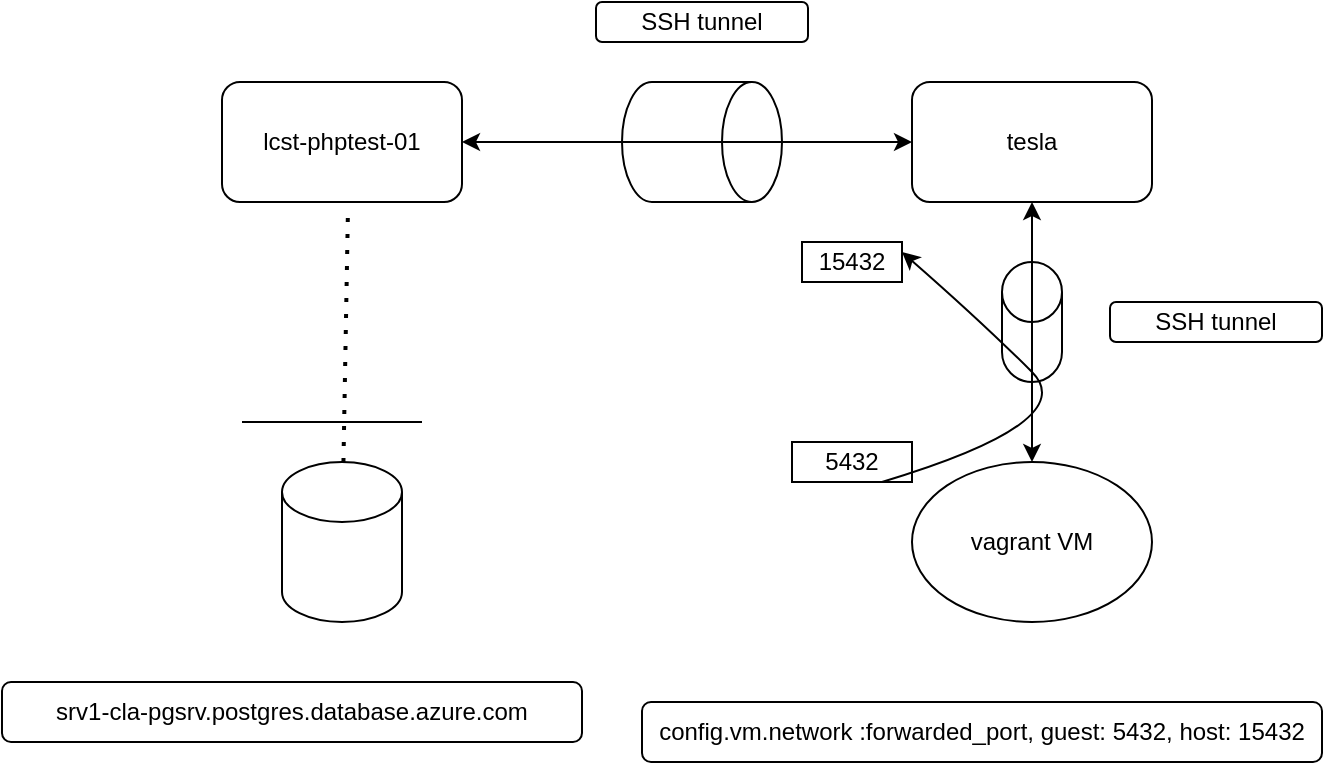 <mxfile version="13.9.7" type="github">
  <diagram id="ev5j7h65LCNtTHUr_suM" name="Page-1">
    <mxGraphModel dx="868" dy="430" grid="1" gridSize="10" guides="1" tooltips="1" connect="1" arrows="1" fold="1" page="1" pageScale="1" pageWidth="827" pageHeight="1169" math="0" shadow="0">
      <root>
        <mxCell id="0" />
        <mxCell id="1" parent="0" />
        <mxCell id="lJTx1EEEYlakHBWHTsgF-1" value="lcst-phptest-01" style="rounded=1;whiteSpace=wrap;html=1;" vertex="1" parent="1">
          <mxGeometry x="220" y="130" width="120" height="60" as="geometry" />
        </mxCell>
        <mxCell id="lJTx1EEEYlakHBWHTsgF-2" value="" style="shape=cylinder3;whiteSpace=wrap;html=1;boundedLbl=1;backgroundOutline=1;size=15;" vertex="1" parent="1">
          <mxGeometry x="250" y="320" width="60" height="80" as="geometry" />
        </mxCell>
        <mxCell id="lJTx1EEEYlakHBWHTsgF-3" value="srv1-cla-pgsrv.postgres.database.azure.com" style="rounded=1;whiteSpace=wrap;html=1;" vertex="1" parent="1">
          <mxGeometry x="110" y="430" width="290" height="30" as="geometry" />
        </mxCell>
        <mxCell id="lJTx1EEEYlakHBWHTsgF-4" value="" style="endArrow=none;dashed=1;html=1;dashPattern=1 3;strokeWidth=2;" edge="1" parent="1" source="lJTx1EEEYlakHBWHTsgF-2">
          <mxGeometry width="50" height="50" relative="1" as="geometry">
            <mxPoint x="410" y="280" as="sourcePoint" />
            <mxPoint x="283" y="193" as="targetPoint" />
          </mxGeometry>
        </mxCell>
        <mxCell id="lJTx1EEEYlakHBWHTsgF-6" value="" style="endArrow=none;html=1;" edge="1" parent="1">
          <mxGeometry width="50" height="50" relative="1" as="geometry">
            <mxPoint x="230" y="300" as="sourcePoint" />
            <mxPoint x="320" y="300" as="targetPoint" />
          </mxGeometry>
        </mxCell>
        <mxCell id="lJTx1EEEYlakHBWHTsgF-7" value="tesla" style="rounded=1;whiteSpace=wrap;html=1;" vertex="1" parent="1">
          <mxGeometry x="565" y="130" width="120" height="60" as="geometry" />
        </mxCell>
        <mxCell id="lJTx1EEEYlakHBWHTsgF-10" value="SSH tunnel" style="rounded=1;whiteSpace=wrap;html=1;" vertex="1" parent="1">
          <mxGeometry x="407" y="90" width="106" height="20" as="geometry" />
        </mxCell>
        <mxCell id="lJTx1EEEYlakHBWHTsgF-11" value="vagrant VM" style="ellipse;whiteSpace=wrap;html=1;" vertex="1" parent="1">
          <mxGeometry x="565" y="320" width="120" height="80" as="geometry" />
        </mxCell>
        <mxCell id="lJTx1EEEYlakHBWHTsgF-13" value="config.vm.network :forwarded_port, guest: 5432, host: 15432" style="rounded=1;whiteSpace=wrap;html=1;" vertex="1" parent="1">
          <mxGeometry x="430" y="440" width="340" height="30" as="geometry" />
        </mxCell>
        <mxCell id="lJTx1EEEYlakHBWHTsgF-14" value="" style="shape=cylinder3;whiteSpace=wrap;html=1;boundedLbl=1;backgroundOutline=1;size=15;" vertex="1" parent="1">
          <mxGeometry x="610" y="220" width="30" height="60" as="geometry" />
        </mxCell>
        <mxCell id="lJTx1EEEYlakHBWHTsgF-8" value="" style="shape=cylinder3;whiteSpace=wrap;html=1;boundedLbl=1;backgroundOutline=1;size=15;rotation=90;" vertex="1" parent="1">
          <mxGeometry x="430" y="120" width="60" height="80" as="geometry" />
        </mxCell>
        <mxCell id="lJTx1EEEYlakHBWHTsgF-22" value="" style="endArrow=classic;startArrow=classic;html=1;entryX=0.5;entryY=1;entryDx=0;entryDy=0;" edge="1" parent="1" source="lJTx1EEEYlakHBWHTsgF-11" target="lJTx1EEEYlakHBWHTsgF-7">
          <mxGeometry width="50" height="50" relative="1" as="geometry">
            <mxPoint x="610" y="280" as="sourcePoint" />
            <mxPoint x="660" y="230" as="targetPoint" />
          </mxGeometry>
        </mxCell>
        <mxCell id="lJTx1EEEYlakHBWHTsgF-26" value="" style="endArrow=classic;startArrow=classic;html=1;entryX=0;entryY=0.5;entryDx=0;entryDy=0;exitX=1;exitY=0.5;exitDx=0;exitDy=0;" edge="1" parent="1" source="lJTx1EEEYlakHBWHTsgF-1" target="lJTx1EEEYlakHBWHTsgF-7">
          <mxGeometry width="50" height="50" relative="1" as="geometry">
            <mxPoint x="380" y="190" as="sourcePoint" />
            <mxPoint x="430" y="140" as="targetPoint" />
          </mxGeometry>
        </mxCell>
        <mxCell id="lJTx1EEEYlakHBWHTsgF-27" value="SSH tunnel" style="rounded=1;whiteSpace=wrap;html=1;" vertex="1" parent="1">
          <mxGeometry x="664" y="240" width="106" height="20" as="geometry" />
        </mxCell>
        <mxCell id="lJTx1EEEYlakHBWHTsgF-29" value="5432" style="rounded=0;whiteSpace=wrap;html=1;" vertex="1" parent="1">
          <mxGeometry x="505" y="310" width="60" height="20" as="geometry" />
        </mxCell>
        <mxCell id="lJTx1EEEYlakHBWHTsgF-31" value="15432" style="rounded=0;whiteSpace=wrap;html=1;" vertex="1" parent="1">
          <mxGeometry x="510" y="210" width="50" height="20" as="geometry" />
        </mxCell>
        <mxCell id="lJTx1EEEYlakHBWHTsgF-36" value="" style="curved=1;endArrow=classic;html=1;exitX=0.75;exitY=1;exitDx=0;exitDy=0;entryX=1;entryY=0.25;entryDx=0;entryDy=0;" edge="1" parent="1" source="lJTx1EEEYlakHBWHTsgF-29" target="lJTx1EEEYlakHBWHTsgF-31">
          <mxGeometry width="50" height="50" relative="1" as="geometry">
            <mxPoint x="600" y="300" as="sourcePoint" />
            <mxPoint x="720" y="200" as="targetPoint" />
            <Array as="points">
              <mxPoint x="650" y="300" />
              <mxPoint x="600" y="250" />
            </Array>
          </mxGeometry>
        </mxCell>
      </root>
    </mxGraphModel>
  </diagram>
</mxfile>

